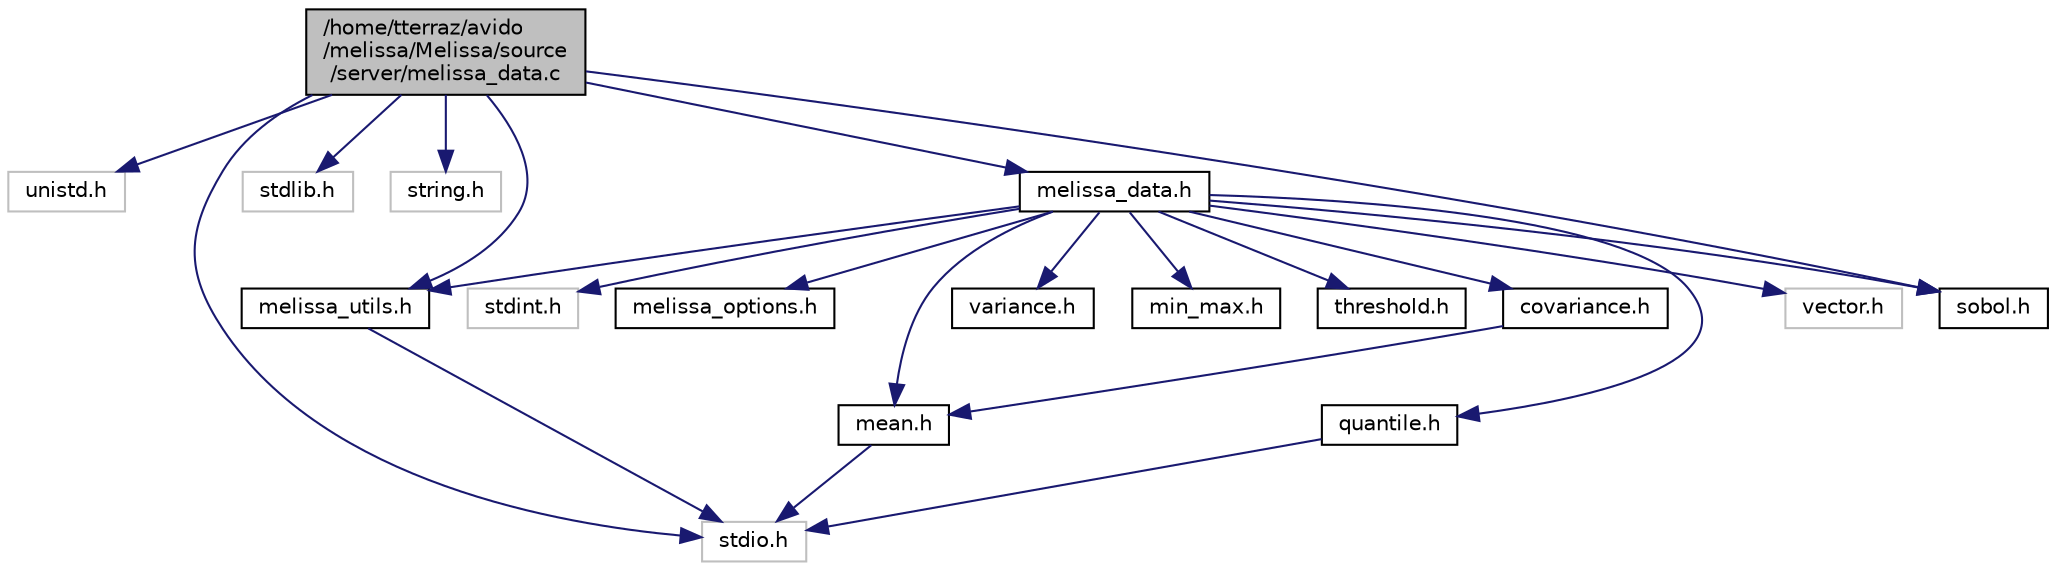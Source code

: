 digraph "/home/tterraz/avido/melissa/Melissa/source/server/melissa_data.c"
{
  edge [fontname="Helvetica",fontsize="10",labelfontname="Helvetica",labelfontsize="10"];
  node [fontname="Helvetica",fontsize="10",shape=record];
  Node0 [label="/home/tterraz/avido\l/melissa/Melissa/source\l/server/melissa_data.c",height=0.2,width=0.4,color="black", fillcolor="grey75", style="filled", fontcolor="black"];
  Node0 -> Node1 [color="midnightblue",fontsize="10",style="solid",fontname="Helvetica"];
  Node1 [label="unistd.h",height=0.2,width=0.4,color="grey75", fillcolor="white", style="filled"];
  Node0 -> Node2 [color="midnightblue",fontsize="10",style="solid",fontname="Helvetica"];
  Node2 [label="stdio.h",height=0.2,width=0.4,color="grey75", fillcolor="white", style="filled"];
  Node0 -> Node3 [color="midnightblue",fontsize="10",style="solid",fontname="Helvetica"];
  Node3 [label="stdlib.h",height=0.2,width=0.4,color="grey75", fillcolor="white", style="filled"];
  Node0 -> Node4 [color="midnightblue",fontsize="10",style="solid",fontname="Helvetica"];
  Node4 [label="string.h",height=0.2,width=0.4,color="grey75", fillcolor="white", style="filled"];
  Node0 -> Node5 [color="midnightblue",fontsize="10",style="solid",fontname="Helvetica"];
  Node5 [label="melissa_data.h",height=0.2,width=0.4,color="black", fillcolor="white", style="filled",URL="$melissa__data_8h.html"];
  Node5 -> Node6 [color="midnightblue",fontsize="10",style="solid",fontname="Helvetica"];
  Node6 [label="stdint.h",height=0.2,width=0.4,color="grey75", fillcolor="white", style="filled"];
  Node5 -> Node7 [color="midnightblue",fontsize="10",style="solid",fontname="Helvetica"];
  Node7 [label="melissa_utils.h",height=0.2,width=0.4,color="black", fillcolor="white", style="filled",URL="$melissa__utils_8h.html"];
  Node7 -> Node2 [color="midnightblue",fontsize="10",style="solid",fontname="Helvetica"];
  Node5 -> Node8 [color="midnightblue",fontsize="10",style="solid",fontname="Helvetica"];
  Node8 [label="melissa_options.h",height=0.2,width=0.4,color="black", fillcolor="white", style="filled",URL="$melissa__options_8h.html"];
  Node5 -> Node9 [color="midnightblue",fontsize="10",style="solid",fontname="Helvetica"];
  Node9 [label="mean.h",height=0.2,width=0.4,color="black", fillcolor="white", style="filled",URL="$mean_8h.html"];
  Node9 -> Node2 [color="midnightblue",fontsize="10",style="solid",fontname="Helvetica"];
  Node5 -> Node10 [color="midnightblue",fontsize="10",style="solid",fontname="Helvetica"];
  Node10 [label="variance.h",height=0.2,width=0.4,color="black", fillcolor="white", style="filled",URL="$variance_8h.html"];
  Node5 -> Node11 [color="midnightblue",fontsize="10",style="solid",fontname="Helvetica"];
  Node11 [label="min_max.h",height=0.2,width=0.4,color="black", fillcolor="white", style="filled",URL="$min__max_8h.html"];
  Node5 -> Node12 [color="midnightblue",fontsize="10",style="solid",fontname="Helvetica"];
  Node12 [label="threshold.h",height=0.2,width=0.4,color="black", fillcolor="white", style="filled",URL="$threshold_8h.html"];
  Node5 -> Node13 [color="midnightblue",fontsize="10",style="solid",fontname="Helvetica"];
  Node13 [label="quantile.h",height=0.2,width=0.4,color="black", fillcolor="white", style="filled",URL="$quantile_8h.html"];
  Node13 -> Node2 [color="midnightblue",fontsize="10",style="solid",fontname="Helvetica"];
  Node5 -> Node14 [color="midnightblue",fontsize="10",style="solid",fontname="Helvetica"];
  Node14 [label="covariance.h",height=0.2,width=0.4,color="black", fillcolor="white", style="filled",URL="$covariance_8h.html"];
  Node14 -> Node9 [color="midnightblue",fontsize="10",style="solid",fontname="Helvetica"];
  Node5 -> Node15 [color="midnightblue",fontsize="10",style="solid",fontname="Helvetica"];
  Node15 [label="sobol.h",height=0.2,width=0.4,color="black", fillcolor="white", style="filled",URL="$sobol_8h.html"];
  Node5 -> Node16 [color="midnightblue",fontsize="10",style="solid",fontname="Helvetica"];
  Node16 [label="vector.h",height=0.2,width=0.4,color="grey75", fillcolor="white", style="filled"];
  Node0 -> Node7 [color="midnightblue",fontsize="10",style="solid",fontname="Helvetica"];
  Node0 -> Node15 [color="midnightblue",fontsize="10",style="solid",fontname="Helvetica"];
}
